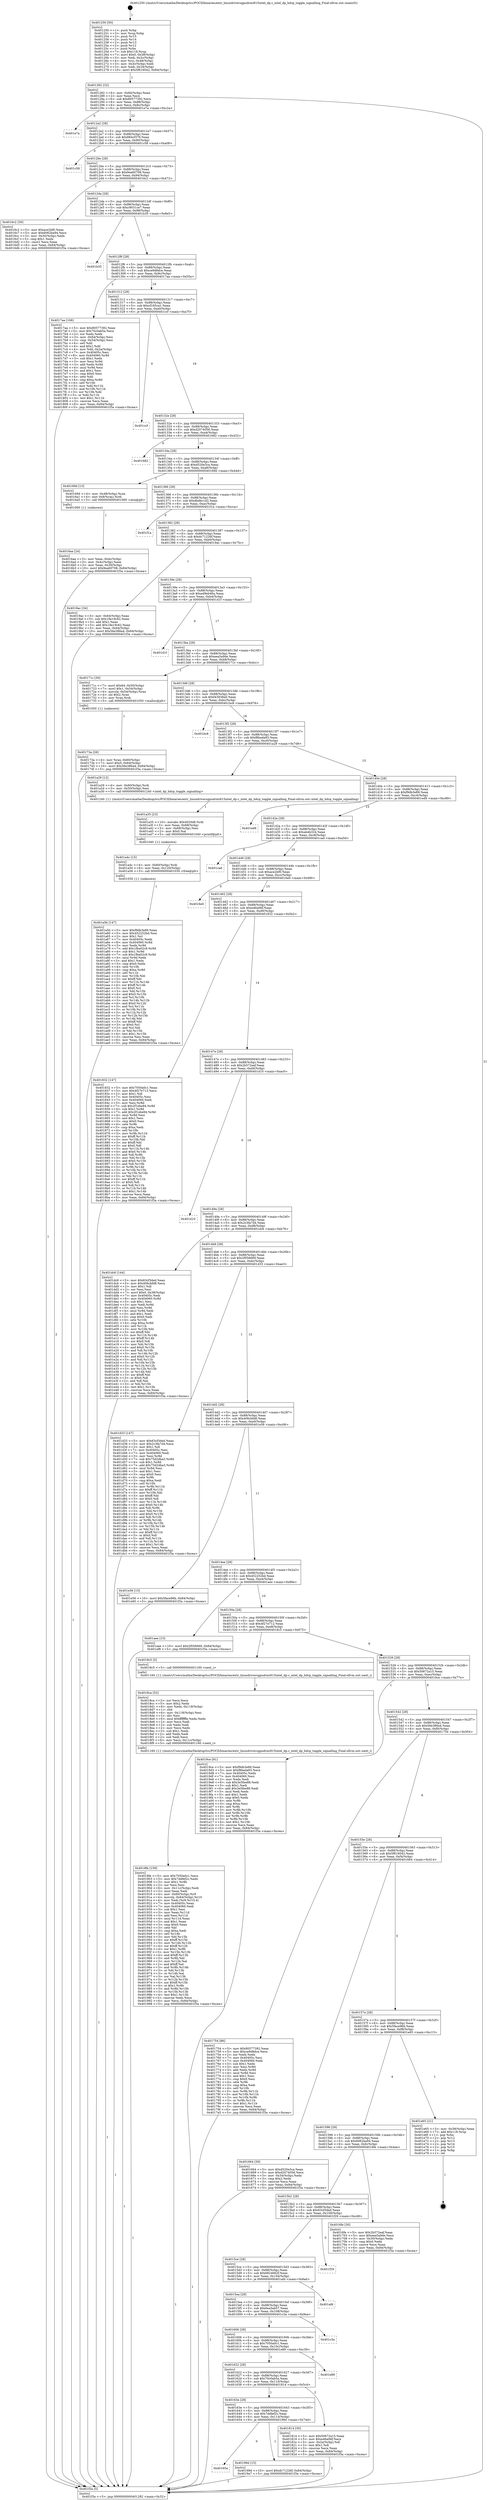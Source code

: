 digraph "0x401250" {
  label = "0x401250 (/mnt/c/Users/mathe/Desktop/tcc/POCII/binaries/extr_linuxdriversgpudrmi915intel_dp.c_intel_dp_hdcp_toggle_signalling_Final-ollvm.out::main(0))"
  labelloc = "t"
  node[shape=record]

  Entry [label="",width=0.3,height=0.3,shape=circle,fillcolor=black,style=filled]
  "0x401282" [label="{
     0x401282 [32]\l
     | [instrs]\l
     &nbsp;&nbsp;0x401282 \<+6\>: mov -0x84(%rbp),%eax\l
     &nbsp;&nbsp;0x401288 \<+2\>: mov %eax,%ecx\l
     &nbsp;&nbsp;0x40128a \<+6\>: sub $0x80577392,%ecx\l
     &nbsp;&nbsp;0x401290 \<+6\>: mov %eax,-0x88(%rbp)\l
     &nbsp;&nbsp;0x401296 \<+6\>: mov %ecx,-0x8c(%rbp)\l
     &nbsp;&nbsp;0x40129c \<+6\>: je 0000000000401e7a \<main+0xc2a\>\l
  }"]
  "0x401e7a" [label="{
     0x401e7a\l
  }", style=dashed]
  "0x4012a2" [label="{
     0x4012a2 [28]\l
     | [instrs]\l
     &nbsp;&nbsp;0x4012a2 \<+5\>: jmp 00000000004012a7 \<main+0x57\>\l
     &nbsp;&nbsp;0x4012a7 \<+6\>: mov -0x88(%rbp),%eax\l
     &nbsp;&nbsp;0x4012ad \<+5\>: sub $0x884cf379,%eax\l
     &nbsp;&nbsp;0x4012b2 \<+6\>: mov %eax,-0x90(%rbp)\l
     &nbsp;&nbsp;0x4012b8 \<+6\>: je 0000000000401c58 \<main+0xa08\>\l
  }"]
  Exit [label="",width=0.3,height=0.3,shape=circle,fillcolor=black,style=filled,peripheries=2]
  "0x401c58" [label="{
     0x401c58\l
  }", style=dashed]
  "0x4012be" [label="{
     0x4012be [28]\l
     | [instrs]\l
     &nbsp;&nbsp;0x4012be \<+5\>: jmp 00000000004012c3 \<main+0x73\>\l
     &nbsp;&nbsp;0x4012c3 \<+6\>: mov -0x88(%rbp),%eax\l
     &nbsp;&nbsp;0x4012c9 \<+5\>: sub $0x9ea60708,%eax\l
     &nbsp;&nbsp;0x4012ce \<+6\>: mov %eax,-0x94(%rbp)\l
     &nbsp;&nbsp;0x4012d4 \<+6\>: je 00000000004016c2 \<main+0x472\>\l
  }"]
  "0x401a5b" [label="{
     0x401a5b [147]\l
     | [instrs]\l
     &nbsp;&nbsp;0x401a5b \<+5\>: mov $0xf9db3e89,%eax\l
     &nbsp;&nbsp;0x401a60 \<+5\>: mov $0x452252bd,%esi\l
     &nbsp;&nbsp;0x401a65 \<+2\>: mov $0x1,%cl\l
     &nbsp;&nbsp;0x401a67 \<+7\>: mov 0x40405c,%edx\l
     &nbsp;&nbsp;0x401a6e \<+8\>: mov 0x404060,%r8d\l
     &nbsp;&nbsp;0x401a76 \<+3\>: mov %edx,%r9d\l
     &nbsp;&nbsp;0x401a79 \<+7\>: add $0x1fba02c9,%r9d\l
     &nbsp;&nbsp;0x401a80 \<+4\>: sub $0x1,%r9d\l
     &nbsp;&nbsp;0x401a84 \<+7\>: sub $0x1fba02c9,%r9d\l
     &nbsp;&nbsp;0x401a8b \<+4\>: imul %r9d,%edx\l
     &nbsp;&nbsp;0x401a8f \<+3\>: and $0x1,%edx\l
     &nbsp;&nbsp;0x401a92 \<+3\>: cmp $0x0,%edx\l
     &nbsp;&nbsp;0x401a95 \<+4\>: sete %r10b\l
     &nbsp;&nbsp;0x401a99 \<+4\>: cmp $0xa,%r8d\l
     &nbsp;&nbsp;0x401a9d \<+4\>: setl %r11b\l
     &nbsp;&nbsp;0x401aa1 \<+3\>: mov %r10b,%bl\l
     &nbsp;&nbsp;0x401aa4 \<+3\>: xor $0xff,%bl\l
     &nbsp;&nbsp;0x401aa7 \<+3\>: mov %r11b,%r14b\l
     &nbsp;&nbsp;0x401aaa \<+4\>: xor $0xff,%r14b\l
     &nbsp;&nbsp;0x401aae \<+3\>: xor $0x0,%cl\l
     &nbsp;&nbsp;0x401ab1 \<+3\>: mov %bl,%r15b\l
     &nbsp;&nbsp;0x401ab4 \<+4\>: and $0x0,%r15b\l
     &nbsp;&nbsp;0x401ab8 \<+3\>: and %cl,%r10b\l
     &nbsp;&nbsp;0x401abb \<+3\>: mov %r14b,%r12b\l
     &nbsp;&nbsp;0x401abe \<+4\>: and $0x0,%r12b\l
     &nbsp;&nbsp;0x401ac2 \<+3\>: and %cl,%r11b\l
     &nbsp;&nbsp;0x401ac5 \<+3\>: or %r10b,%r15b\l
     &nbsp;&nbsp;0x401ac8 \<+3\>: or %r11b,%r12b\l
     &nbsp;&nbsp;0x401acb \<+3\>: xor %r12b,%r15b\l
     &nbsp;&nbsp;0x401ace \<+3\>: or %r14b,%bl\l
     &nbsp;&nbsp;0x401ad1 \<+3\>: xor $0xff,%bl\l
     &nbsp;&nbsp;0x401ad4 \<+3\>: or $0x0,%cl\l
     &nbsp;&nbsp;0x401ad7 \<+2\>: and %cl,%bl\l
     &nbsp;&nbsp;0x401ad9 \<+3\>: or %bl,%r15b\l
     &nbsp;&nbsp;0x401adc \<+4\>: test $0x1,%r15b\l
     &nbsp;&nbsp;0x401ae0 \<+3\>: cmovne %esi,%eax\l
     &nbsp;&nbsp;0x401ae3 \<+6\>: mov %eax,-0x84(%rbp)\l
     &nbsp;&nbsp;0x401ae9 \<+5\>: jmp 0000000000401f3a \<main+0xcea\>\l
  }"]
  "0x4016c2" [label="{
     0x4016c2 [30]\l
     | [instrs]\l
     &nbsp;&nbsp;0x4016c2 \<+5\>: mov $0xace2bf0,%eax\l
     &nbsp;&nbsp;0x4016c7 \<+5\>: mov $0x6062ba94,%ecx\l
     &nbsp;&nbsp;0x4016cc \<+3\>: mov -0x30(%rbp),%edx\l
     &nbsp;&nbsp;0x4016cf \<+3\>: cmp $0x1,%edx\l
     &nbsp;&nbsp;0x4016d2 \<+3\>: cmovl %ecx,%eax\l
     &nbsp;&nbsp;0x4016d5 \<+6\>: mov %eax,-0x84(%rbp)\l
     &nbsp;&nbsp;0x4016db \<+5\>: jmp 0000000000401f3a \<main+0xcea\>\l
  }"]
  "0x4012da" [label="{
     0x4012da [28]\l
     | [instrs]\l
     &nbsp;&nbsp;0x4012da \<+5\>: jmp 00000000004012df \<main+0x8f\>\l
     &nbsp;&nbsp;0x4012df \<+6\>: mov -0x88(%rbp),%eax\l
     &nbsp;&nbsp;0x4012e5 \<+5\>: sub $0xc9031ce7,%eax\l
     &nbsp;&nbsp;0x4012ea \<+6\>: mov %eax,-0x98(%rbp)\l
     &nbsp;&nbsp;0x4012f0 \<+6\>: je 0000000000401b35 \<main+0x8e5\>\l
  }"]
  "0x401a4c" [label="{
     0x401a4c [15]\l
     | [instrs]\l
     &nbsp;&nbsp;0x401a4c \<+4\>: mov -0x60(%rbp),%rdi\l
     &nbsp;&nbsp;0x401a50 \<+6\>: mov %eax,-0x120(%rbp)\l
     &nbsp;&nbsp;0x401a56 \<+5\>: call 0000000000401030 \<free@plt\>\l
     | [calls]\l
     &nbsp;&nbsp;0x401030 \{1\} (unknown)\l
  }"]
  "0x401b35" [label="{
     0x401b35\l
  }", style=dashed]
  "0x4012f6" [label="{
     0x4012f6 [28]\l
     | [instrs]\l
     &nbsp;&nbsp;0x4012f6 \<+5\>: jmp 00000000004012fb \<main+0xab\>\l
     &nbsp;&nbsp;0x4012fb \<+6\>: mov -0x88(%rbp),%eax\l
     &nbsp;&nbsp;0x401301 \<+5\>: sub $0xce9d8dce,%eax\l
     &nbsp;&nbsp;0x401306 \<+6\>: mov %eax,-0x9c(%rbp)\l
     &nbsp;&nbsp;0x40130c \<+6\>: je 00000000004017aa \<main+0x55a\>\l
  }"]
  "0x401a35" [label="{
     0x401a35 [23]\l
     | [instrs]\l
     &nbsp;&nbsp;0x401a35 \<+10\>: movabs $0x4020d6,%rdi\l
     &nbsp;&nbsp;0x401a3f \<+3\>: mov %eax,-0x68(%rbp)\l
     &nbsp;&nbsp;0x401a42 \<+3\>: mov -0x68(%rbp),%esi\l
     &nbsp;&nbsp;0x401a45 \<+2\>: mov $0x0,%al\l
     &nbsp;&nbsp;0x401a47 \<+5\>: call 0000000000401040 \<printf@plt\>\l
     | [calls]\l
     &nbsp;&nbsp;0x401040 \{1\} (unknown)\l
  }"]
  "0x4017aa" [label="{
     0x4017aa [106]\l
     | [instrs]\l
     &nbsp;&nbsp;0x4017aa \<+5\>: mov $0x80577392,%eax\l
     &nbsp;&nbsp;0x4017af \<+5\>: mov $0x70c0ab5a,%ecx\l
     &nbsp;&nbsp;0x4017b4 \<+2\>: xor %edx,%edx\l
     &nbsp;&nbsp;0x4017b6 \<+3\>: mov -0x64(%rbp),%esi\l
     &nbsp;&nbsp;0x4017b9 \<+3\>: cmp -0x54(%rbp),%esi\l
     &nbsp;&nbsp;0x4017bc \<+4\>: setl %dil\l
     &nbsp;&nbsp;0x4017c0 \<+4\>: and $0x1,%dil\l
     &nbsp;&nbsp;0x4017c4 \<+4\>: mov %dil,-0x2a(%rbp)\l
     &nbsp;&nbsp;0x4017c8 \<+7\>: mov 0x40405c,%esi\l
     &nbsp;&nbsp;0x4017cf \<+8\>: mov 0x404060,%r8d\l
     &nbsp;&nbsp;0x4017d7 \<+3\>: sub $0x1,%edx\l
     &nbsp;&nbsp;0x4017da \<+3\>: mov %esi,%r9d\l
     &nbsp;&nbsp;0x4017dd \<+3\>: add %edx,%r9d\l
     &nbsp;&nbsp;0x4017e0 \<+4\>: imul %r9d,%esi\l
     &nbsp;&nbsp;0x4017e4 \<+3\>: and $0x1,%esi\l
     &nbsp;&nbsp;0x4017e7 \<+3\>: cmp $0x0,%esi\l
     &nbsp;&nbsp;0x4017ea \<+4\>: sete %dil\l
     &nbsp;&nbsp;0x4017ee \<+4\>: cmp $0xa,%r8d\l
     &nbsp;&nbsp;0x4017f2 \<+4\>: setl %r10b\l
     &nbsp;&nbsp;0x4017f6 \<+3\>: mov %dil,%r11b\l
     &nbsp;&nbsp;0x4017f9 \<+3\>: and %r10b,%r11b\l
     &nbsp;&nbsp;0x4017fc \<+3\>: xor %r10b,%dil\l
     &nbsp;&nbsp;0x4017ff \<+3\>: or %dil,%r11b\l
     &nbsp;&nbsp;0x401802 \<+4\>: test $0x1,%r11b\l
     &nbsp;&nbsp;0x401806 \<+3\>: cmovne %ecx,%eax\l
     &nbsp;&nbsp;0x401809 \<+6\>: mov %eax,-0x84(%rbp)\l
     &nbsp;&nbsp;0x40180f \<+5\>: jmp 0000000000401f3a \<main+0xcea\>\l
  }"]
  "0x401312" [label="{
     0x401312 [28]\l
     | [instrs]\l
     &nbsp;&nbsp;0x401312 \<+5\>: jmp 0000000000401317 \<main+0xc7\>\l
     &nbsp;&nbsp;0x401317 \<+6\>: mov -0x88(%rbp),%eax\l
     &nbsp;&nbsp;0x40131d \<+5\>: sub $0xcf165ca1,%eax\l
     &nbsp;&nbsp;0x401322 \<+6\>: mov %eax,-0xa0(%rbp)\l
     &nbsp;&nbsp;0x401328 \<+6\>: je 0000000000401ccf \<main+0xa7f\>\l
  }"]
  "0x40165a" [label="{
     0x40165a\l
  }", style=dashed]
  "0x401ccf" [label="{
     0x401ccf\l
  }", style=dashed]
  "0x40132e" [label="{
     0x40132e [28]\l
     | [instrs]\l
     &nbsp;&nbsp;0x40132e \<+5\>: jmp 0000000000401333 \<main+0xe3\>\l
     &nbsp;&nbsp;0x401333 \<+6\>: mov -0x88(%rbp),%eax\l
     &nbsp;&nbsp;0x401339 \<+5\>: sub $0xd2074056,%eax\l
     &nbsp;&nbsp;0x40133e \<+6\>: mov %eax,-0xa4(%rbp)\l
     &nbsp;&nbsp;0x401344 \<+6\>: je 0000000000401682 \<main+0x432\>\l
  }"]
  "0x40199d" [label="{
     0x40199d [15]\l
     | [instrs]\l
     &nbsp;&nbsp;0x40199d \<+10\>: movl $0xdc71226f,-0x84(%rbp)\l
     &nbsp;&nbsp;0x4019a7 \<+5\>: jmp 0000000000401f3a \<main+0xcea\>\l
  }"]
  "0x401682" [label="{
     0x401682\l
  }", style=dashed]
  "0x40134a" [label="{
     0x40134a [28]\l
     | [instrs]\l
     &nbsp;&nbsp;0x40134a \<+5\>: jmp 000000000040134f \<main+0xff\>\l
     &nbsp;&nbsp;0x40134f \<+6\>: mov -0x88(%rbp),%eax\l
     &nbsp;&nbsp;0x401355 \<+5\>: sub $0xd520e3ca,%eax\l
     &nbsp;&nbsp;0x40135a \<+6\>: mov %eax,-0xa8(%rbp)\l
     &nbsp;&nbsp;0x401360 \<+6\>: je 000000000040169d \<main+0x44d\>\l
  }"]
  "0x4018fe" [label="{
     0x4018fe [159]\l
     | [instrs]\l
     &nbsp;&nbsp;0x4018fe \<+5\>: mov $0x7050a0c1,%ecx\l
     &nbsp;&nbsp;0x401903 \<+5\>: mov $0x7ddfef2c,%edx\l
     &nbsp;&nbsp;0x401908 \<+3\>: mov $0x1,%r8b\l
     &nbsp;&nbsp;0x40190b \<+2\>: xor %esi,%esi\l
     &nbsp;&nbsp;0x40190d \<+6\>: mov -0x11c(%rbp),%edi\l
     &nbsp;&nbsp;0x401913 \<+3\>: imul %eax,%edi\l
     &nbsp;&nbsp;0x401916 \<+4\>: mov -0x60(%rbp),%r9\l
     &nbsp;&nbsp;0x40191a \<+4\>: movslq -0x64(%rbp),%r10\l
     &nbsp;&nbsp;0x40191e \<+4\>: mov %edi,(%r9,%r10,4)\l
     &nbsp;&nbsp;0x401922 \<+7\>: mov 0x40405c,%eax\l
     &nbsp;&nbsp;0x401929 \<+7\>: mov 0x404060,%edi\l
     &nbsp;&nbsp;0x401930 \<+3\>: sub $0x1,%esi\l
     &nbsp;&nbsp;0x401933 \<+3\>: mov %eax,%r11d\l
     &nbsp;&nbsp;0x401936 \<+3\>: add %esi,%r11d\l
     &nbsp;&nbsp;0x401939 \<+4\>: imul %r11d,%eax\l
     &nbsp;&nbsp;0x40193d \<+3\>: and $0x1,%eax\l
     &nbsp;&nbsp;0x401940 \<+3\>: cmp $0x0,%eax\l
     &nbsp;&nbsp;0x401943 \<+3\>: sete %bl\l
     &nbsp;&nbsp;0x401946 \<+3\>: cmp $0xa,%edi\l
     &nbsp;&nbsp;0x401949 \<+4\>: setl %r14b\l
     &nbsp;&nbsp;0x40194d \<+3\>: mov %bl,%r15b\l
     &nbsp;&nbsp;0x401950 \<+4\>: xor $0xff,%r15b\l
     &nbsp;&nbsp;0x401954 \<+3\>: mov %r14b,%r12b\l
     &nbsp;&nbsp;0x401957 \<+4\>: xor $0xff,%r12b\l
     &nbsp;&nbsp;0x40195b \<+4\>: xor $0x1,%r8b\l
     &nbsp;&nbsp;0x40195f \<+3\>: mov %r15b,%r13b\l
     &nbsp;&nbsp;0x401962 \<+4\>: and $0xff,%r13b\l
     &nbsp;&nbsp;0x401966 \<+3\>: and %r8b,%bl\l
     &nbsp;&nbsp;0x401969 \<+3\>: mov %r12b,%al\l
     &nbsp;&nbsp;0x40196c \<+2\>: and $0xff,%al\l
     &nbsp;&nbsp;0x40196e \<+3\>: and %r8b,%r14b\l
     &nbsp;&nbsp;0x401971 \<+3\>: or %bl,%r13b\l
     &nbsp;&nbsp;0x401974 \<+3\>: or %r14b,%al\l
     &nbsp;&nbsp;0x401977 \<+3\>: xor %al,%r13b\l
     &nbsp;&nbsp;0x40197a \<+3\>: or %r12b,%r15b\l
     &nbsp;&nbsp;0x40197d \<+4\>: xor $0xff,%r15b\l
     &nbsp;&nbsp;0x401981 \<+4\>: or $0x1,%r8b\l
     &nbsp;&nbsp;0x401985 \<+3\>: and %r8b,%r15b\l
     &nbsp;&nbsp;0x401988 \<+3\>: or %r15b,%r13b\l
     &nbsp;&nbsp;0x40198b \<+4\>: test $0x1,%r13b\l
     &nbsp;&nbsp;0x40198f \<+3\>: cmovne %edx,%ecx\l
     &nbsp;&nbsp;0x401992 \<+6\>: mov %ecx,-0x84(%rbp)\l
     &nbsp;&nbsp;0x401998 \<+5\>: jmp 0000000000401f3a \<main+0xcea\>\l
  }"]
  "0x40169d" [label="{
     0x40169d [13]\l
     | [instrs]\l
     &nbsp;&nbsp;0x40169d \<+4\>: mov -0x48(%rbp),%rax\l
     &nbsp;&nbsp;0x4016a1 \<+4\>: mov 0x8(%rax),%rdi\l
     &nbsp;&nbsp;0x4016a5 \<+5\>: call 0000000000401060 \<atoi@plt\>\l
     | [calls]\l
     &nbsp;&nbsp;0x401060 \{1\} (unknown)\l
  }"]
  "0x401366" [label="{
     0x401366 [28]\l
     | [instrs]\l
     &nbsp;&nbsp;0x401366 \<+5\>: jmp 000000000040136b \<main+0x11b\>\l
     &nbsp;&nbsp;0x40136b \<+6\>: mov -0x88(%rbp),%eax\l
     &nbsp;&nbsp;0x401371 \<+5\>: sub $0xdbdbc1d2,%eax\l
     &nbsp;&nbsp;0x401376 \<+6\>: mov %eax,-0xac(%rbp)\l
     &nbsp;&nbsp;0x40137c \<+6\>: je 0000000000401f1a \<main+0xcca\>\l
  }"]
  "0x4018ca" [label="{
     0x4018ca [52]\l
     | [instrs]\l
     &nbsp;&nbsp;0x4018ca \<+2\>: xor %ecx,%ecx\l
     &nbsp;&nbsp;0x4018cc \<+5\>: mov $0x2,%edx\l
     &nbsp;&nbsp;0x4018d1 \<+6\>: mov %edx,-0x118(%rbp)\l
     &nbsp;&nbsp;0x4018d7 \<+1\>: cltd\l
     &nbsp;&nbsp;0x4018d8 \<+6\>: mov -0x118(%rbp),%esi\l
     &nbsp;&nbsp;0x4018de \<+2\>: idiv %esi\l
     &nbsp;&nbsp;0x4018e0 \<+6\>: imul $0xfffffffe,%edx,%edx\l
     &nbsp;&nbsp;0x4018e6 \<+2\>: mov %ecx,%edi\l
     &nbsp;&nbsp;0x4018e8 \<+2\>: sub %edx,%edi\l
     &nbsp;&nbsp;0x4018ea \<+2\>: mov %ecx,%edx\l
     &nbsp;&nbsp;0x4018ec \<+3\>: sub $0x1,%edx\l
     &nbsp;&nbsp;0x4018ef \<+2\>: add %edx,%edi\l
     &nbsp;&nbsp;0x4018f1 \<+2\>: sub %edi,%ecx\l
     &nbsp;&nbsp;0x4018f3 \<+6\>: mov %ecx,-0x11c(%rbp)\l
     &nbsp;&nbsp;0x4018f9 \<+5\>: call 0000000000401160 \<next_i\>\l
     | [calls]\l
     &nbsp;&nbsp;0x401160 \{1\} (/mnt/c/Users/mathe/Desktop/tcc/POCII/binaries/extr_linuxdriversgpudrmi915intel_dp.c_intel_dp_hdcp_toggle_signalling_Final-ollvm.out::next_i)\l
  }"]
  "0x401f1a" [label="{
     0x401f1a\l
  }", style=dashed]
  "0x401382" [label="{
     0x401382 [28]\l
     | [instrs]\l
     &nbsp;&nbsp;0x401382 \<+5\>: jmp 0000000000401387 \<main+0x137\>\l
     &nbsp;&nbsp;0x401387 \<+6\>: mov -0x88(%rbp),%eax\l
     &nbsp;&nbsp;0x40138d \<+5\>: sub $0xdc71226f,%eax\l
     &nbsp;&nbsp;0x401392 \<+6\>: mov %eax,-0xb0(%rbp)\l
     &nbsp;&nbsp;0x401398 \<+6\>: je 00000000004019ac \<main+0x75c\>\l
  }"]
  "0x40163e" [label="{
     0x40163e [28]\l
     | [instrs]\l
     &nbsp;&nbsp;0x40163e \<+5\>: jmp 0000000000401643 \<main+0x3f3\>\l
     &nbsp;&nbsp;0x401643 \<+6\>: mov -0x88(%rbp),%eax\l
     &nbsp;&nbsp;0x401649 \<+5\>: sub $0x7ddfef2c,%eax\l
     &nbsp;&nbsp;0x40164e \<+6\>: mov %eax,-0x114(%rbp)\l
     &nbsp;&nbsp;0x401654 \<+6\>: je 000000000040199d \<main+0x74d\>\l
  }"]
  "0x4019ac" [label="{
     0x4019ac [34]\l
     | [instrs]\l
     &nbsp;&nbsp;0x4019ac \<+3\>: mov -0x64(%rbp),%eax\l
     &nbsp;&nbsp;0x4019af \<+5\>: sub $0x18e19c62,%eax\l
     &nbsp;&nbsp;0x4019b4 \<+3\>: add $0x1,%eax\l
     &nbsp;&nbsp;0x4019b7 \<+5\>: add $0x18e19c62,%eax\l
     &nbsp;&nbsp;0x4019bc \<+3\>: mov %eax,-0x64(%rbp)\l
     &nbsp;&nbsp;0x4019bf \<+10\>: movl $0x56e386a4,-0x84(%rbp)\l
     &nbsp;&nbsp;0x4019c9 \<+5\>: jmp 0000000000401f3a \<main+0xcea\>\l
  }"]
  "0x40139e" [label="{
     0x40139e [28]\l
     | [instrs]\l
     &nbsp;&nbsp;0x40139e \<+5\>: jmp 00000000004013a3 \<main+0x153\>\l
     &nbsp;&nbsp;0x4013a3 \<+6\>: mov -0x88(%rbp),%eax\l
     &nbsp;&nbsp;0x4013a9 \<+5\>: sub $0xed9eb46a,%eax\l
     &nbsp;&nbsp;0x4013ae \<+6\>: mov %eax,-0xb4(%rbp)\l
     &nbsp;&nbsp;0x4013b4 \<+6\>: je 0000000000401d1f \<main+0xacf\>\l
  }"]
  "0x401814" [label="{
     0x401814 [30]\l
     | [instrs]\l
     &nbsp;&nbsp;0x401814 \<+5\>: mov $0x50672a15,%eax\l
     &nbsp;&nbsp;0x401819 \<+5\>: mov $0xe46a06f,%ecx\l
     &nbsp;&nbsp;0x40181e \<+3\>: mov -0x2a(%rbp),%dl\l
     &nbsp;&nbsp;0x401821 \<+3\>: test $0x1,%dl\l
     &nbsp;&nbsp;0x401824 \<+3\>: cmovne %ecx,%eax\l
     &nbsp;&nbsp;0x401827 \<+6\>: mov %eax,-0x84(%rbp)\l
     &nbsp;&nbsp;0x40182d \<+5\>: jmp 0000000000401f3a \<main+0xcea\>\l
  }"]
  "0x401d1f" [label="{
     0x401d1f\l
  }", style=dashed]
  "0x4013ba" [label="{
     0x4013ba [28]\l
     | [instrs]\l
     &nbsp;&nbsp;0x4013ba \<+5\>: jmp 00000000004013bf \<main+0x16f\>\l
     &nbsp;&nbsp;0x4013bf \<+6\>: mov -0x88(%rbp),%eax\l
     &nbsp;&nbsp;0x4013c5 \<+5\>: sub $0xeea5a9de,%eax\l
     &nbsp;&nbsp;0x4013ca \<+6\>: mov %eax,-0xb8(%rbp)\l
     &nbsp;&nbsp;0x4013d0 \<+6\>: je 000000000040171c \<main+0x4cc\>\l
  }"]
  "0x401622" [label="{
     0x401622 [28]\l
     | [instrs]\l
     &nbsp;&nbsp;0x401622 \<+5\>: jmp 0000000000401627 \<main+0x3d7\>\l
     &nbsp;&nbsp;0x401627 \<+6\>: mov -0x88(%rbp),%eax\l
     &nbsp;&nbsp;0x40162d \<+5\>: sub $0x70c0ab5a,%eax\l
     &nbsp;&nbsp;0x401632 \<+6\>: mov %eax,-0x110(%rbp)\l
     &nbsp;&nbsp;0x401638 \<+6\>: je 0000000000401814 \<main+0x5c4\>\l
  }"]
  "0x40171c" [label="{
     0x40171c [30]\l
     | [instrs]\l
     &nbsp;&nbsp;0x40171c \<+7\>: movl $0x64,-0x50(%rbp)\l
     &nbsp;&nbsp;0x401723 \<+7\>: movl $0x1,-0x54(%rbp)\l
     &nbsp;&nbsp;0x40172a \<+4\>: movslq -0x54(%rbp),%rax\l
     &nbsp;&nbsp;0x40172e \<+4\>: shl $0x2,%rax\l
     &nbsp;&nbsp;0x401732 \<+3\>: mov %rax,%rdi\l
     &nbsp;&nbsp;0x401735 \<+5\>: call 0000000000401050 \<malloc@plt\>\l
     | [calls]\l
     &nbsp;&nbsp;0x401050 \{1\} (unknown)\l
  }"]
  "0x4013d6" [label="{
     0x4013d6 [28]\l
     | [instrs]\l
     &nbsp;&nbsp;0x4013d6 \<+5\>: jmp 00000000004013db \<main+0x18b\>\l
     &nbsp;&nbsp;0x4013db \<+6\>: mov -0x88(%rbp),%eax\l
     &nbsp;&nbsp;0x4013e1 \<+5\>: sub $0xf43938a0,%eax\l
     &nbsp;&nbsp;0x4013e6 \<+6\>: mov %eax,-0xbc(%rbp)\l
     &nbsp;&nbsp;0x4013ec \<+6\>: je 0000000000401bc8 \<main+0x978\>\l
  }"]
  "0x401e89" [label="{
     0x401e89\l
  }", style=dashed]
  "0x401bc8" [label="{
     0x401bc8\l
  }", style=dashed]
  "0x4013f2" [label="{
     0x4013f2 [28]\l
     | [instrs]\l
     &nbsp;&nbsp;0x4013f2 \<+5\>: jmp 00000000004013f7 \<main+0x1a7\>\l
     &nbsp;&nbsp;0x4013f7 \<+6\>: mov -0x88(%rbp),%eax\l
     &nbsp;&nbsp;0x4013fd \<+5\>: sub $0xf8beda93,%eax\l
     &nbsp;&nbsp;0x401402 \<+6\>: mov %eax,-0xc0(%rbp)\l
     &nbsp;&nbsp;0x401408 \<+6\>: je 0000000000401a29 \<main+0x7d9\>\l
  }"]
  "0x401606" [label="{
     0x401606 [28]\l
     | [instrs]\l
     &nbsp;&nbsp;0x401606 \<+5\>: jmp 000000000040160b \<main+0x3bb\>\l
     &nbsp;&nbsp;0x40160b \<+6\>: mov -0x88(%rbp),%eax\l
     &nbsp;&nbsp;0x401611 \<+5\>: sub $0x7050a0c1,%eax\l
     &nbsp;&nbsp;0x401616 \<+6\>: mov %eax,-0x10c(%rbp)\l
     &nbsp;&nbsp;0x40161c \<+6\>: je 0000000000401e89 \<main+0xc39\>\l
  }"]
  "0x401a29" [label="{
     0x401a29 [12]\l
     | [instrs]\l
     &nbsp;&nbsp;0x401a29 \<+4\>: mov -0x60(%rbp),%rdi\l
     &nbsp;&nbsp;0x401a2d \<+3\>: mov -0x50(%rbp),%esi\l
     &nbsp;&nbsp;0x401a30 \<+5\>: call 0000000000401240 \<intel_dp_hdcp_toggle_signalling\>\l
     | [calls]\l
     &nbsp;&nbsp;0x401240 \{1\} (/mnt/c/Users/mathe/Desktop/tcc/POCII/binaries/extr_linuxdriversgpudrmi915intel_dp.c_intel_dp_hdcp_toggle_signalling_Final-ollvm.out::intel_dp_hdcp_toggle_signalling)\l
  }"]
  "0x40140e" [label="{
     0x40140e [28]\l
     | [instrs]\l
     &nbsp;&nbsp;0x40140e \<+5\>: jmp 0000000000401413 \<main+0x1c3\>\l
     &nbsp;&nbsp;0x401413 \<+6\>: mov -0x88(%rbp),%eax\l
     &nbsp;&nbsp;0x401419 \<+5\>: sub $0xf9db3e89,%eax\l
     &nbsp;&nbsp;0x40141e \<+6\>: mov %eax,-0xc4(%rbp)\l
     &nbsp;&nbsp;0x401424 \<+6\>: je 0000000000401ed9 \<main+0xc89\>\l
  }"]
  "0x401c3a" [label="{
     0x401c3a\l
  }", style=dashed]
  "0x401ed9" [label="{
     0x401ed9\l
  }", style=dashed]
  "0x40142a" [label="{
     0x40142a [28]\l
     | [instrs]\l
     &nbsp;&nbsp;0x40142a \<+5\>: jmp 000000000040142f \<main+0x1df\>\l
     &nbsp;&nbsp;0x40142f \<+6\>: mov -0x88(%rbp),%eax\l
     &nbsp;&nbsp;0x401435 \<+5\>: sub $0xab4b324,%eax\l
     &nbsp;&nbsp;0x40143a \<+6\>: mov %eax,-0xc8(%rbp)\l
     &nbsp;&nbsp;0x401440 \<+6\>: je 0000000000401cad \<main+0xa5d\>\l
  }"]
  "0x4015ea" [label="{
     0x4015ea [28]\l
     | [instrs]\l
     &nbsp;&nbsp;0x4015ea \<+5\>: jmp 00000000004015ef \<main+0x39f\>\l
     &nbsp;&nbsp;0x4015ef \<+6\>: mov -0x88(%rbp),%eax\l
     &nbsp;&nbsp;0x4015f5 \<+5\>: sub $0x6ea5ab57,%eax\l
     &nbsp;&nbsp;0x4015fa \<+6\>: mov %eax,-0x108(%rbp)\l
     &nbsp;&nbsp;0x401600 \<+6\>: je 0000000000401c3a \<main+0x9ea\>\l
  }"]
  "0x401cad" [label="{
     0x401cad\l
  }", style=dashed]
  "0x401446" [label="{
     0x401446 [28]\l
     | [instrs]\l
     &nbsp;&nbsp;0x401446 \<+5\>: jmp 000000000040144b \<main+0x1fb\>\l
     &nbsp;&nbsp;0x40144b \<+6\>: mov -0x88(%rbp),%eax\l
     &nbsp;&nbsp;0x401451 \<+5\>: sub $0xace2bf0,%eax\l
     &nbsp;&nbsp;0x401456 \<+6\>: mov %eax,-0xcc(%rbp)\l
     &nbsp;&nbsp;0x40145c \<+6\>: je 00000000004016e0 \<main+0x490\>\l
  }"]
  "0x401afd" [label="{
     0x401afd\l
  }", style=dashed]
  "0x4016e0" [label="{
     0x4016e0\l
  }", style=dashed]
  "0x401462" [label="{
     0x401462 [28]\l
     | [instrs]\l
     &nbsp;&nbsp;0x401462 \<+5\>: jmp 0000000000401467 \<main+0x217\>\l
     &nbsp;&nbsp;0x401467 \<+6\>: mov -0x88(%rbp),%eax\l
     &nbsp;&nbsp;0x40146d \<+5\>: sub $0xe46a06f,%eax\l
     &nbsp;&nbsp;0x401472 \<+6\>: mov %eax,-0xd0(%rbp)\l
     &nbsp;&nbsp;0x401478 \<+6\>: je 0000000000401832 \<main+0x5e2\>\l
  }"]
  "0x4015ce" [label="{
     0x4015ce [28]\l
     | [instrs]\l
     &nbsp;&nbsp;0x4015ce \<+5\>: jmp 00000000004015d3 \<main+0x383\>\l
     &nbsp;&nbsp;0x4015d3 \<+6\>: mov -0x88(%rbp),%eax\l
     &nbsp;&nbsp;0x4015d9 \<+5\>: sub $0x6824662f,%eax\l
     &nbsp;&nbsp;0x4015de \<+6\>: mov %eax,-0x104(%rbp)\l
     &nbsp;&nbsp;0x4015e4 \<+6\>: je 0000000000401afd \<main+0x8ad\>\l
  }"]
  "0x401832" [label="{
     0x401832 [147]\l
     | [instrs]\l
     &nbsp;&nbsp;0x401832 \<+5\>: mov $0x7050a0c1,%eax\l
     &nbsp;&nbsp;0x401837 \<+5\>: mov $0x4f27e712,%ecx\l
     &nbsp;&nbsp;0x40183c \<+2\>: mov $0x1,%dl\l
     &nbsp;&nbsp;0x40183e \<+7\>: mov 0x40405c,%esi\l
     &nbsp;&nbsp;0x401845 \<+7\>: mov 0x404060,%edi\l
     &nbsp;&nbsp;0x40184c \<+3\>: mov %esi,%r8d\l
     &nbsp;&nbsp;0x40184f \<+7\>: sub $0x2f1ebe94,%r8d\l
     &nbsp;&nbsp;0x401856 \<+4\>: sub $0x1,%r8d\l
     &nbsp;&nbsp;0x40185a \<+7\>: add $0x2f1ebe94,%r8d\l
     &nbsp;&nbsp;0x401861 \<+4\>: imul %r8d,%esi\l
     &nbsp;&nbsp;0x401865 \<+3\>: and $0x1,%esi\l
     &nbsp;&nbsp;0x401868 \<+3\>: cmp $0x0,%esi\l
     &nbsp;&nbsp;0x40186b \<+4\>: sete %r9b\l
     &nbsp;&nbsp;0x40186f \<+3\>: cmp $0xa,%edi\l
     &nbsp;&nbsp;0x401872 \<+4\>: setl %r10b\l
     &nbsp;&nbsp;0x401876 \<+3\>: mov %r9b,%r11b\l
     &nbsp;&nbsp;0x401879 \<+4\>: xor $0xff,%r11b\l
     &nbsp;&nbsp;0x40187d \<+3\>: mov %r10b,%bl\l
     &nbsp;&nbsp;0x401880 \<+3\>: xor $0xff,%bl\l
     &nbsp;&nbsp;0x401883 \<+3\>: xor $0x0,%dl\l
     &nbsp;&nbsp;0x401886 \<+3\>: mov %r11b,%r14b\l
     &nbsp;&nbsp;0x401889 \<+4\>: and $0x0,%r14b\l
     &nbsp;&nbsp;0x40188d \<+3\>: and %dl,%r9b\l
     &nbsp;&nbsp;0x401890 \<+3\>: mov %bl,%r15b\l
     &nbsp;&nbsp;0x401893 \<+4\>: and $0x0,%r15b\l
     &nbsp;&nbsp;0x401897 \<+3\>: and %dl,%r10b\l
     &nbsp;&nbsp;0x40189a \<+3\>: or %r9b,%r14b\l
     &nbsp;&nbsp;0x40189d \<+3\>: or %r10b,%r15b\l
     &nbsp;&nbsp;0x4018a0 \<+3\>: xor %r15b,%r14b\l
     &nbsp;&nbsp;0x4018a3 \<+3\>: or %bl,%r11b\l
     &nbsp;&nbsp;0x4018a6 \<+4\>: xor $0xff,%r11b\l
     &nbsp;&nbsp;0x4018aa \<+3\>: or $0x0,%dl\l
     &nbsp;&nbsp;0x4018ad \<+3\>: and %dl,%r11b\l
     &nbsp;&nbsp;0x4018b0 \<+3\>: or %r11b,%r14b\l
     &nbsp;&nbsp;0x4018b3 \<+4\>: test $0x1,%r14b\l
     &nbsp;&nbsp;0x4018b7 \<+3\>: cmovne %ecx,%eax\l
     &nbsp;&nbsp;0x4018ba \<+6\>: mov %eax,-0x84(%rbp)\l
     &nbsp;&nbsp;0x4018c0 \<+5\>: jmp 0000000000401f3a \<main+0xcea\>\l
  }"]
  "0x40147e" [label="{
     0x40147e [28]\l
     | [instrs]\l
     &nbsp;&nbsp;0x40147e \<+5\>: jmp 0000000000401483 \<main+0x233\>\l
     &nbsp;&nbsp;0x401483 \<+6\>: mov -0x88(%rbp),%eax\l
     &nbsp;&nbsp;0x401489 \<+5\>: sub $0x2b572eaf,%eax\l
     &nbsp;&nbsp;0x40148e \<+6\>: mov %eax,-0xd4(%rbp)\l
     &nbsp;&nbsp;0x401494 \<+6\>: je 0000000000401d10 \<main+0xac0\>\l
  }"]
  "0x401f29" [label="{
     0x401f29\l
  }", style=dashed]
  "0x401d10" [label="{
     0x401d10\l
  }", style=dashed]
  "0x40149a" [label="{
     0x40149a [28]\l
     | [instrs]\l
     &nbsp;&nbsp;0x40149a \<+5\>: jmp 000000000040149f \<main+0x24f\>\l
     &nbsp;&nbsp;0x40149f \<+6\>: mov -0x88(%rbp),%eax\l
     &nbsp;&nbsp;0x4014a5 \<+5\>: sub $0x2c3fa7d4,%eax\l
     &nbsp;&nbsp;0x4014aa \<+6\>: mov %eax,-0xd8(%rbp)\l
     &nbsp;&nbsp;0x4014b0 \<+6\>: je 0000000000401dc6 \<main+0xb76\>\l
  }"]
  "0x40173a" [label="{
     0x40173a [26]\l
     | [instrs]\l
     &nbsp;&nbsp;0x40173a \<+4\>: mov %rax,-0x60(%rbp)\l
     &nbsp;&nbsp;0x40173e \<+7\>: movl $0x0,-0x64(%rbp)\l
     &nbsp;&nbsp;0x401745 \<+10\>: movl $0x56e386a4,-0x84(%rbp)\l
     &nbsp;&nbsp;0x40174f \<+5\>: jmp 0000000000401f3a \<main+0xcea\>\l
  }"]
  "0x401dc6" [label="{
     0x401dc6 [144]\l
     | [instrs]\l
     &nbsp;&nbsp;0x401dc6 \<+5\>: mov $0x63cf3ded,%eax\l
     &nbsp;&nbsp;0x401dcb \<+5\>: mov $0x406cbfd8,%ecx\l
     &nbsp;&nbsp;0x401dd0 \<+2\>: mov $0x1,%dl\l
     &nbsp;&nbsp;0x401dd2 \<+2\>: xor %esi,%esi\l
     &nbsp;&nbsp;0x401dd4 \<+7\>: movl $0x0,-0x38(%rbp)\l
     &nbsp;&nbsp;0x401ddb \<+7\>: mov 0x40405c,%edi\l
     &nbsp;&nbsp;0x401de2 \<+8\>: mov 0x404060,%r8d\l
     &nbsp;&nbsp;0x401dea \<+3\>: sub $0x1,%esi\l
     &nbsp;&nbsp;0x401ded \<+3\>: mov %edi,%r9d\l
     &nbsp;&nbsp;0x401df0 \<+3\>: add %esi,%r9d\l
     &nbsp;&nbsp;0x401df3 \<+4\>: imul %r9d,%edi\l
     &nbsp;&nbsp;0x401df7 \<+3\>: and $0x1,%edi\l
     &nbsp;&nbsp;0x401dfa \<+3\>: cmp $0x0,%edi\l
     &nbsp;&nbsp;0x401dfd \<+4\>: sete %r10b\l
     &nbsp;&nbsp;0x401e01 \<+4\>: cmp $0xa,%r8d\l
     &nbsp;&nbsp;0x401e05 \<+4\>: setl %r11b\l
     &nbsp;&nbsp;0x401e09 \<+3\>: mov %r10b,%bl\l
     &nbsp;&nbsp;0x401e0c \<+3\>: xor $0xff,%bl\l
     &nbsp;&nbsp;0x401e0f \<+3\>: mov %r11b,%r14b\l
     &nbsp;&nbsp;0x401e12 \<+4\>: xor $0xff,%r14b\l
     &nbsp;&nbsp;0x401e16 \<+3\>: xor $0x0,%dl\l
     &nbsp;&nbsp;0x401e19 \<+3\>: mov %bl,%r15b\l
     &nbsp;&nbsp;0x401e1c \<+4\>: and $0x0,%r15b\l
     &nbsp;&nbsp;0x401e20 \<+3\>: and %dl,%r10b\l
     &nbsp;&nbsp;0x401e23 \<+3\>: mov %r14b,%r12b\l
     &nbsp;&nbsp;0x401e26 \<+4\>: and $0x0,%r12b\l
     &nbsp;&nbsp;0x401e2a \<+3\>: and %dl,%r11b\l
     &nbsp;&nbsp;0x401e2d \<+3\>: or %r10b,%r15b\l
     &nbsp;&nbsp;0x401e30 \<+3\>: or %r11b,%r12b\l
     &nbsp;&nbsp;0x401e33 \<+3\>: xor %r12b,%r15b\l
     &nbsp;&nbsp;0x401e36 \<+3\>: or %r14b,%bl\l
     &nbsp;&nbsp;0x401e39 \<+3\>: xor $0xff,%bl\l
     &nbsp;&nbsp;0x401e3c \<+3\>: or $0x0,%dl\l
     &nbsp;&nbsp;0x401e3f \<+2\>: and %dl,%bl\l
     &nbsp;&nbsp;0x401e41 \<+3\>: or %bl,%r15b\l
     &nbsp;&nbsp;0x401e44 \<+4\>: test $0x1,%r15b\l
     &nbsp;&nbsp;0x401e48 \<+3\>: cmovne %ecx,%eax\l
     &nbsp;&nbsp;0x401e4b \<+6\>: mov %eax,-0x84(%rbp)\l
     &nbsp;&nbsp;0x401e51 \<+5\>: jmp 0000000000401f3a \<main+0xcea\>\l
  }"]
  "0x4014b6" [label="{
     0x4014b6 [28]\l
     | [instrs]\l
     &nbsp;&nbsp;0x4014b6 \<+5\>: jmp 00000000004014bb \<main+0x26b\>\l
     &nbsp;&nbsp;0x4014bb \<+6\>: mov -0x88(%rbp),%eax\l
     &nbsp;&nbsp;0x4014c1 \<+5\>: sub $0x2f056669,%eax\l
     &nbsp;&nbsp;0x4014c6 \<+6\>: mov %eax,-0xdc(%rbp)\l
     &nbsp;&nbsp;0x4014cc \<+6\>: je 0000000000401d33 \<main+0xae3\>\l
  }"]
  "0x4015b2" [label="{
     0x4015b2 [28]\l
     | [instrs]\l
     &nbsp;&nbsp;0x4015b2 \<+5\>: jmp 00000000004015b7 \<main+0x367\>\l
     &nbsp;&nbsp;0x4015b7 \<+6\>: mov -0x88(%rbp),%eax\l
     &nbsp;&nbsp;0x4015bd \<+5\>: sub $0x63cf3ded,%eax\l
     &nbsp;&nbsp;0x4015c2 \<+6\>: mov %eax,-0x100(%rbp)\l
     &nbsp;&nbsp;0x4015c8 \<+6\>: je 0000000000401f29 \<main+0xcd9\>\l
  }"]
  "0x401d33" [label="{
     0x401d33 [147]\l
     | [instrs]\l
     &nbsp;&nbsp;0x401d33 \<+5\>: mov $0x63cf3ded,%eax\l
     &nbsp;&nbsp;0x401d38 \<+5\>: mov $0x2c3fa7d4,%ecx\l
     &nbsp;&nbsp;0x401d3d \<+2\>: mov $0x1,%dl\l
     &nbsp;&nbsp;0x401d3f \<+7\>: mov 0x40405c,%esi\l
     &nbsp;&nbsp;0x401d46 \<+7\>: mov 0x404060,%edi\l
     &nbsp;&nbsp;0x401d4d \<+3\>: mov %esi,%r8d\l
     &nbsp;&nbsp;0x401d50 \<+7\>: sub $0x75d2dba3,%r8d\l
     &nbsp;&nbsp;0x401d57 \<+4\>: sub $0x1,%r8d\l
     &nbsp;&nbsp;0x401d5b \<+7\>: add $0x75d2dba3,%r8d\l
     &nbsp;&nbsp;0x401d62 \<+4\>: imul %r8d,%esi\l
     &nbsp;&nbsp;0x401d66 \<+3\>: and $0x1,%esi\l
     &nbsp;&nbsp;0x401d69 \<+3\>: cmp $0x0,%esi\l
     &nbsp;&nbsp;0x401d6c \<+4\>: sete %r9b\l
     &nbsp;&nbsp;0x401d70 \<+3\>: cmp $0xa,%edi\l
     &nbsp;&nbsp;0x401d73 \<+4\>: setl %r10b\l
     &nbsp;&nbsp;0x401d77 \<+3\>: mov %r9b,%r11b\l
     &nbsp;&nbsp;0x401d7a \<+4\>: xor $0xff,%r11b\l
     &nbsp;&nbsp;0x401d7e \<+3\>: mov %r10b,%bl\l
     &nbsp;&nbsp;0x401d81 \<+3\>: xor $0xff,%bl\l
     &nbsp;&nbsp;0x401d84 \<+3\>: xor $0x0,%dl\l
     &nbsp;&nbsp;0x401d87 \<+3\>: mov %r11b,%r14b\l
     &nbsp;&nbsp;0x401d8a \<+4\>: and $0x0,%r14b\l
     &nbsp;&nbsp;0x401d8e \<+3\>: and %dl,%r9b\l
     &nbsp;&nbsp;0x401d91 \<+3\>: mov %bl,%r15b\l
     &nbsp;&nbsp;0x401d94 \<+4\>: and $0x0,%r15b\l
     &nbsp;&nbsp;0x401d98 \<+3\>: and %dl,%r10b\l
     &nbsp;&nbsp;0x401d9b \<+3\>: or %r9b,%r14b\l
     &nbsp;&nbsp;0x401d9e \<+3\>: or %r10b,%r15b\l
     &nbsp;&nbsp;0x401da1 \<+3\>: xor %r15b,%r14b\l
     &nbsp;&nbsp;0x401da4 \<+3\>: or %bl,%r11b\l
     &nbsp;&nbsp;0x401da7 \<+4\>: xor $0xff,%r11b\l
     &nbsp;&nbsp;0x401dab \<+3\>: or $0x0,%dl\l
     &nbsp;&nbsp;0x401dae \<+3\>: and %dl,%r11b\l
     &nbsp;&nbsp;0x401db1 \<+3\>: or %r11b,%r14b\l
     &nbsp;&nbsp;0x401db4 \<+4\>: test $0x1,%r14b\l
     &nbsp;&nbsp;0x401db8 \<+3\>: cmovne %ecx,%eax\l
     &nbsp;&nbsp;0x401dbb \<+6\>: mov %eax,-0x84(%rbp)\l
     &nbsp;&nbsp;0x401dc1 \<+5\>: jmp 0000000000401f3a \<main+0xcea\>\l
  }"]
  "0x4014d2" [label="{
     0x4014d2 [28]\l
     | [instrs]\l
     &nbsp;&nbsp;0x4014d2 \<+5\>: jmp 00000000004014d7 \<main+0x287\>\l
     &nbsp;&nbsp;0x4014d7 \<+6\>: mov -0x88(%rbp),%eax\l
     &nbsp;&nbsp;0x4014dd \<+5\>: sub $0x406cbfd8,%eax\l
     &nbsp;&nbsp;0x4014e2 \<+6\>: mov %eax,-0xe0(%rbp)\l
     &nbsp;&nbsp;0x4014e8 \<+6\>: je 0000000000401e56 \<main+0xc06\>\l
  }"]
  "0x4016fe" [label="{
     0x4016fe [30]\l
     | [instrs]\l
     &nbsp;&nbsp;0x4016fe \<+5\>: mov $0x2b572eaf,%eax\l
     &nbsp;&nbsp;0x401703 \<+5\>: mov $0xeea5a9de,%ecx\l
     &nbsp;&nbsp;0x401708 \<+3\>: mov -0x30(%rbp),%edx\l
     &nbsp;&nbsp;0x40170b \<+3\>: cmp $0x0,%edx\l
     &nbsp;&nbsp;0x40170e \<+3\>: cmove %ecx,%eax\l
     &nbsp;&nbsp;0x401711 \<+6\>: mov %eax,-0x84(%rbp)\l
     &nbsp;&nbsp;0x401717 \<+5\>: jmp 0000000000401f3a \<main+0xcea\>\l
  }"]
  "0x401e56" [label="{
     0x401e56 [15]\l
     | [instrs]\l
     &nbsp;&nbsp;0x401e56 \<+10\>: movl $0x5face96b,-0x84(%rbp)\l
     &nbsp;&nbsp;0x401e60 \<+5\>: jmp 0000000000401f3a \<main+0xcea\>\l
  }"]
  "0x4014ee" [label="{
     0x4014ee [28]\l
     | [instrs]\l
     &nbsp;&nbsp;0x4014ee \<+5\>: jmp 00000000004014f3 \<main+0x2a3\>\l
     &nbsp;&nbsp;0x4014f3 \<+6\>: mov -0x88(%rbp),%eax\l
     &nbsp;&nbsp;0x4014f9 \<+5\>: sub $0x452252bd,%eax\l
     &nbsp;&nbsp;0x4014fe \<+6\>: mov %eax,-0xe4(%rbp)\l
     &nbsp;&nbsp;0x401504 \<+6\>: je 0000000000401aee \<main+0x89e\>\l
  }"]
  "0x401596" [label="{
     0x401596 [28]\l
     | [instrs]\l
     &nbsp;&nbsp;0x401596 \<+5\>: jmp 000000000040159b \<main+0x34b\>\l
     &nbsp;&nbsp;0x40159b \<+6\>: mov -0x88(%rbp),%eax\l
     &nbsp;&nbsp;0x4015a1 \<+5\>: sub $0x6062ba94,%eax\l
     &nbsp;&nbsp;0x4015a6 \<+6\>: mov %eax,-0xfc(%rbp)\l
     &nbsp;&nbsp;0x4015ac \<+6\>: je 00000000004016fe \<main+0x4ae\>\l
  }"]
  "0x401aee" [label="{
     0x401aee [15]\l
     | [instrs]\l
     &nbsp;&nbsp;0x401aee \<+10\>: movl $0x2f056669,-0x84(%rbp)\l
     &nbsp;&nbsp;0x401af8 \<+5\>: jmp 0000000000401f3a \<main+0xcea\>\l
  }"]
  "0x40150a" [label="{
     0x40150a [28]\l
     | [instrs]\l
     &nbsp;&nbsp;0x40150a \<+5\>: jmp 000000000040150f \<main+0x2bf\>\l
     &nbsp;&nbsp;0x40150f \<+6\>: mov -0x88(%rbp),%eax\l
     &nbsp;&nbsp;0x401515 \<+5\>: sub $0x4f27e712,%eax\l
     &nbsp;&nbsp;0x40151a \<+6\>: mov %eax,-0xe8(%rbp)\l
     &nbsp;&nbsp;0x401520 \<+6\>: je 00000000004018c5 \<main+0x675\>\l
  }"]
  "0x401e65" [label="{
     0x401e65 [21]\l
     | [instrs]\l
     &nbsp;&nbsp;0x401e65 \<+3\>: mov -0x38(%rbp),%eax\l
     &nbsp;&nbsp;0x401e68 \<+7\>: add $0x118,%rsp\l
     &nbsp;&nbsp;0x401e6f \<+1\>: pop %rbx\l
     &nbsp;&nbsp;0x401e70 \<+2\>: pop %r12\l
     &nbsp;&nbsp;0x401e72 \<+2\>: pop %r13\l
     &nbsp;&nbsp;0x401e74 \<+2\>: pop %r14\l
     &nbsp;&nbsp;0x401e76 \<+2\>: pop %r15\l
     &nbsp;&nbsp;0x401e78 \<+1\>: pop %rbp\l
     &nbsp;&nbsp;0x401e79 \<+1\>: ret\l
  }"]
  "0x4018c5" [label="{
     0x4018c5 [5]\l
     | [instrs]\l
     &nbsp;&nbsp;0x4018c5 \<+5\>: call 0000000000401160 \<next_i\>\l
     | [calls]\l
     &nbsp;&nbsp;0x401160 \{1\} (/mnt/c/Users/mathe/Desktop/tcc/POCII/binaries/extr_linuxdriversgpudrmi915intel_dp.c_intel_dp_hdcp_toggle_signalling_Final-ollvm.out::next_i)\l
  }"]
  "0x401526" [label="{
     0x401526 [28]\l
     | [instrs]\l
     &nbsp;&nbsp;0x401526 \<+5\>: jmp 000000000040152b \<main+0x2db\>\l
     &nbsp;&nbsp;0x40152b \<+6\>: mov -0x88(%rbp),%eax\l
     &nbsp;&nbsp;0x401531 \<+5\>: sub $0x50672a15,%eax\l
     &nbsp;&nbsp;0x401536 \<+6\>: mov %eax,-0xec(%rbp)\l
     &nbsp;&nbsp;0x40153c \<+6\>: je 00000000004019ce \<main+0x77e\>\l
  }"]
  "0x4016aa" [label="{
     0x4016aa [24]\l
     | [instrs]\l
     &nbsp;&nbsp;0x4016aa \<+3\>: mov %eax,-0x4c(%rbp)\l
     &nbsp;&nbsp;0x4016ad \<+3\>: mov -0x4c(%rbp),%eax\l
     &nbsp;&nbsp;0x4016b0 \<+3\>: mov %eax,-0x30(%rbp)\l
     &nbsp;&nbsp;0x4016b3 \<+10\>: movl $0x9ea60708,-0x84(%rbp)\l
     &nbsp;&nbsp;0x4016bd \<+5\>: jmp 0000000000401f3a \<main+0xcea\>\l
  }"]
  "0x4019ce" [label="{
     0x4019ce [91]\l
     | [instrs]\l
     &nbsp;&nbsp;0x4019ce \<+5\>: mov $0xf9db3e89,%eax\l
     &nbsp;&nbsp;0x4019d3 \<+5\>: mov $0xf8beda93,%ecx\l
     &nbsp;&nbsp;0x4019d8 \<+7\>: mov 0x40405c,%edx\l
     &nbsp;&nbsp;0x4019df \<+7\>: mov 0x404060,%esi\l
     &nbsp;&nbsp;0x4019e6 \<+2\>: mov %edx,%edi\l
     &nbsp;&nbsp;0x4019e8 \<+6\>: sub $0x3e5fee88,%edi\l
     &nbsp;&nbsp;0x4019ee \<+3\>: sub $0x1,%edi\l
     &nbsp;&nbsp;0x4019f1 \<+6\>: add $0x3e5fee88,%edi\l
     &nbsp;&nbsp;0x4019f7 \<+3\>: imul %edi,%edx\l
     &nbsp;&nbsp;0x4019fa \<+3\>: and $0x1,%edx\l
     &nbsp;&nbsp;0x4019fd \<+3\>: cmp $0x0,%edx\l
     &nbsp;&nbsp;0x401a00 \<+4\>: sete %r8b\l
     &nbsp;&nbsp;0x401a04 \<+3\>: cmp $0xa,%esi\l
     &nbsp;&nbsp;0x401a07 \<+4\>: setl %r9b\l
     &nbsp;&nbsp;0x401a0b \<+3\>: mov %r8b,%r10b\l
     &nbsp;&nbsp;0x401a0e \<+3\>: and %r9b,%r10b\l
     &nbsp;&nbsp;0x401a11 \<+3\>: xor %r9b,%r8b\l
     &nbsp;&nbsp;0x401a14 \<+3\>: or %r8b,%r10b\l
     &nbsp;&nbsp;0x401a17 \<+4\>: test $0x1,%r10b\l
     &nbsp;&nbsp;0x401a1b \<+3\>: cmovne %ecx,%eax\l
     &nbsp;&nbsp;0x401a1e \<+6\>: mov %eax,-0x84(%rbp)\l
     &nbsp;&nbsp;0x401a24 \<+5\>: jmp 0000000000401f3a \<main+0xcea\>\l
  }"]
  "0x401542" [label="{
     0x401542 [28]\l
     | [instrs]\l
     &nbsp;&nbsp;0x401542 \<+5\>: jmp 0000000000401547 \<main+0x2f7\>\l
     &nbsp;&nbsp;0x401547 \<+6\>: mov -0x88(%rbp),%eax\l
     &nbsp;&nbsp;0x40154d \<+5\>: sub $0x56e386a4,%eax\l
     &nbsp;&nbsp;0x401552 \<+6\>: mov %eax,-0xf0(%rbp)\l
     &nbsp;&nbsp;0x401558 \<+6\>: je 0000000000401754 \<main+0x504\>\l
  }"]
  "0x401250" [label="{
     0x401250 [50]\l
     | [instrs]\l
     &nbsp;&nbsp;0x401250 \<+1\>: push %rbp\l
     &nbsp;&nbsp;0x401251 \<+3\>: mov %rsp,%rbp\l
     &nbsp;&nbsp;0x401254 \<+2\>: push %r15\l
     &nbsp;&nbsp;0x401256 \<+2\>: push %r14\l
     &nbsp;&nbsp;0x401258 \<+2\>: push %r13\l
     &nbsp;&nbsp;0x40125a \<+2\>: push %r12\l
     &nbsp;&nbsp;0x40125c \<+1\>: push %rbx\l
     &nbsp;&nbsp;0x40125d \<+7\>: sub $0x118,%rsp\l
     &nbsp;&nbsp;0x401264 \<+7\>: movl $0x0,-0x38(%rbp)\l
     &nbsp;&nbsp;0x40126b \<+3\>: mov %edi,-0x3c(%rbp)\l
     &nbsp;&nbsp;0x40126e \<+4\>: mov %rsi,-0x48(%rbp)\l
     &nbsp;&nbsp;0x401272 \<+3\>: mov -0x3c(%rbp),%edi\l
     &nbsp;&nbsp;0x401275 \<+3\>: mov %edi,-0x34(%rbp)\l
     &nbsp;&nbsp;0x401278 \<+10\>: movl $0x5f616042,-0x84(%rbp)\l
  }"]
  "0x401754" [label="{
     0x401754 [86]\l
     | [instrs]\l
     &nbsp;&nbsp;0x401754 \<+5\>: mov $0x80577392,%eax\l
     &nbsp;&nbsp;0x401759 \<+5\>: mov $0xce9d8dce,%ecx\l
     &nbsp;&nbsp;0x40175e \<+2\>: xor %edx,%edx\l
     &nbsp;&nbsp;0x401760 \<+7\>: mov 0x40405c,%esi\l
     &nbsp;&nbsp;0x401767 \<+7\>: mov 0x404060,%edi\l
     &nbsp;&nbsp;0x40176e \<+3\>: sub $0x1,%edx\l
     &nbsp;&nbsp;0x401771 \<+3\>: mov %esi,%r8d\l
     &nbsp;&nbsp;0x401774 \<+3\>: add %edx,%r8d\l
     &nbsp;&nbsp;0x401777 \<+4\>: imul %r8d,%esi\l
     &nbsp;&nbsp;0x40177b \<+3\>: and $0x1,%esi\l
     &nbsp;&nbsp;0x40177e \<+3\>: cmp $0x0,%esi\l
     &nbsp;&nbsp;0x401781 \<+4\>: sete %r9b\l
     &nbsp;&nbsp;0x401785 \<+3\>: cmp $0xa,%edi\l
     &nbsp;&nbsp;0x401788 \<+4\>: setl %r10b\l
     &nbsp;&nbsp;0x40178c \<+3\>: mov %r9b,%r11b\l
     &nbsp;&nbsp;0x40178f \<+3\>: and %r10b,%r11b\l
     &nbsp;&nbsp;0x401792 \<+3\>: xor %r10b,%r9b\l
     &nbsp;&nbsp;0x401795 \<+3\>: or %r9b,%r11b\l
     &nbsp;&nbsp;0x401798 \<+4\>: test $0x1,%r11b\l
     &nbsp;&nbsp;0x40179c \<+3\>: cmovne %ecx,%eax\l
     &nbsp;&nbsp;0x40179f \<+6\>: mov %eax,-0x84(%rbp)\l
     &nbsp;&nbsp;0x4017a5 \<+5\>: jmp 0000000000401f3a \<main+0xcea\>\l
  }"]
  "0x40155e" [label="{
     0x40155e [28]\l
     | [instrs]\l
     &nbsp;&nbsp;0x40155e \<+5\>: jmp 0000000000401563 \<main+0x313\>\l
     &nbsp;&nbsp;0x401563 \<+6\>: mov -0x88(%rbp),%eax\l
     &nbsp;&nbsp;0x401569 \<+5\>: sub $0x5f616042,%eax\l
     &nbsp;&nbsp;0x40156e \<+6\>: mov %eax,-0xf4(%rbp)\l
     &nbsp;&nbsp;0x401574 \<+6\>: je 0000000000401664 \<main+0x414\>\l
  }"]
  "0x401f3a" [label="{
     0x401f3a [5]\l
     | [instrs]\l
     &nbsp;&nbsp;0x401f3a \<+5\>: jmp 0000000000401282 \<main+0x32\>\l
  }"]
  "0x401664" [label="{
     0x401664 [30]\l
     | [instrs]\l
     &nbsp;&nbsp;0x401664 \<+5\>: mov $0xd520e3ca,%eax\l
     &nbsp;&nbsp;0x401669 \<+5\>: mov $0xd2074056,%ecx\l
     &nbsp;&nbsp;0x40166e \<+3\>: mov -0x34(%rbp),%edx\l
     &nbsp;&nbsp;0x401671 \<+3\>: cmp $0x2,%edx\l
     &nbsp;&nbsp;0x401674 \<+3\>: cmovne %ecx,%eax\l
     &nbsp;&nbsp;0x401677 \<+6\>: mov %eax,-0x84(%rbp)\l
     &nbsp;&nbsp;0x40167d \<+5\>: jmp 0000000000401f3a \<main+0xcea\>\l
  }"]
  "0x40157a" [label="{
     0x40157a [28]\l
     | [instrs]\l
     &nbsp;&nbsp;0x40157a \<+5\>: jmp 000000000040157f \<main+0x32f\>\l
     &nbsp;&nbsp;0x40157f \<+6\>: mov -0x88(%rbp),%eax\l
     &nbsp;&nbsp;0x401585 \<+5\>: sub $0x5face96b,%eax\l
     &nbsp;&nbsp;0x40158a \<+6\>: mov %eax,-0xf8(%rbp)\l
     &nbsp;&nbsp;0x401590 \<+6\>: je 0000000000401e65 \<main+0xc15\>\l
  }"]
  Entry -> "0x401250" [label=" 1"]
  "0x401282" -> "0x401e7a" [label=" 0"]
  "0x401282" -> "0x4012a2" [label=" 22"]
  "0x401e65" -> Exit [label=" 1"]
  "0x4012a2" -> "0x401c58" [label=" 0"]
  "0x4012a2" -> "0x4012be" [label=" 22"]
  "0x401e56" -> "0x401f3a" [label=" 1"]
  "0x4012be" -> "0x4016c2" [label=" 1"]
  "0x4012be" -> "0x4012da" [label=" 21"]
  "0x401dc6" -> "0x401f3a" [label=" 1"]
  "0x4012da" -> "0x401b35" [label=" 0"]
  "0x4012da" -> "0x4012f6" [label=" 21"]
  "0x401d33" -> "0x401f3a" [label=" 1"]
  "0x4012f6" -> "0x4017aa" [label=" 2"]
  "0x4012f6" -> "0x401312" [label=" 19"]
  "0x401aee" -> "0x401f3a" [label=" 1"]
  "0x401312" -> "0x401ccf" [label=" 0"]
  "0x401312" -> "0x40132e" [label=" 19"]
  "0x401a5b" -> "0x401f3a" [label=" 1"]
  "0x40132e" -> "0x401682" [label=" 0"]
  "0x40132e" -> "0x40134a" [label=" 19"]
  "0x401a4c" -> "0x401a5b" [label=" 1"]
  "0x40134a" -> "0x40169d" [label=" 1"]
  "0x40134a" -> "0x401366" [label=" 18"]
  "0x401a29" -> "0x401a35" [label=" 1"]
  "0x401366" -> "0x401f1a" [label=" 0"]
  "0x401366" -> "0x401382" [label=" 18"]
  "0x4019ce" -> "0x401f3a" [label=" 1"]
  "0x401382" -> "0x4019ac" [label=" 1"]
  "0x401382" -> "0x40139e" [label=" 17"]
  "0x4019ac" -> "0x401f3a" [label=" 1"]
  "0x40139e" -> "0x401d1f" [label=" 0"]
  "0x40139e" -> "0x4013ba" [label=" 17"]
  "0x40199d" -> "0x401f3a" [label=" 1"]
  "0x4013ba" -> "0x40171c" [label=" 1"]
  "0x4013ba" -> "0x4013d6" [label=" 16"]
  "0x40163e" -> "0x40199d" [label=" 1"]
  "0x4013d6" -> "0x401bc8" [label=" 0"]
  "0x4013d6" -> "0x4013f2" [label=" 16"]
  "0x401a35" -> "0x401a4c" [label=" 1"]
  "0x4013f2" -> "0x401a29" [label=" 1"]
  "0x4013f2" -> "0x40140e" [label=" 15"]
  "0x4018ca" -> "0x4018fe" [label=" 1"]
  "0x40140e" -> "0x401ed9" [label=" 0"]
  "0x40140e" -> "0x40142a" [label=" 15"]
  "0x4018c5" -> "0x4018ca" [label=" 1"]
  "0x40142a" -> "0x401cad" [label=" 0"]
  "0x40142a" -> "0x401446" [label=" 15"]
  "0x401814" -> "0x401f3a" [label=" 2"]
  "0x401446" -> "0x4016e0" [label=" 0"]
  "0x401446" -> "0x401462" [label=" 15"]
  "0x401622" -> "0x40163e" [label=" 1"]
  "0x401462" -> "0x401832" [label=" 1"]
  "0x401462" -> "0x40147e" [label=" 14"]
  "0x40163e" -> "0x40165a" [label=" 0"]
  "0x40147e" -> "0x401d10" [label=" 0"]
  "0x40147e" -> "0x40149a" [label=" 14"]
  "0x401606" -> "0x401622" [label=" 3"]
  "0x40149a" -> "0x401dc6" [label=" 1"]
  "0x40149a" -> "0x4014b6" [label=" 13"]
  "0x4018fe" -> "0x401f3a" [label=" 1"]
  "0x4014b6" -> "0x401d33" [label=" 1"]
  "0x4014b6" -> "0x4014d2" [label=" 12"]
  "0x4015ea" -> "0x401606" [label=" 3"]
  "0x4014d2" -> "0x401e56" [label=" 1"]
  "0x4014d2" -> "0x4014ee" [label=" 11"]
  "0x4015ea" -> "0x401c3a" [label=" 0"]
  "0x4014ee" -> "0x401aee" [label=" 1"]
  "0x4014ee" -> "0x40150a" [label=" 10"]
  "0x4015ce" -> "0x4015ea" [label=" 3"]
  "0x40150a" -> "0x4018c5" [label=" 1"]
  "0x40150a" -> "0x401526" [label=" 9"]
  "0x4015ce" -> "0x401afd" [label=" 0"]
  "0x401526" -> "0x4019ce" [label=" 1"]
  "0x401526" -> "0x401542" [label=" 8"]
  "0x4015b2" -> "0x4015ce" [label=" 3"]
  "0x401542" -> "0x401754" [label=" 2"]
  "0x401542" -> "0x40155e" [label=" 6"]
  "0x4015b2" -> "0x401f29" [label=" 0"]
  "0x40155e" -> "0x401664" [label=" 1"]
  "0x40155e" -> "0x40157a" [label=" 5"]
  "0x401664" -> "0x401f3a" [label=" 1"]
  "0x401250" -> "0x401282" [label=" 1"]
  "0x401f3a" -> "0x401282" [label=" 21"]
  "0x40169d" -> "0x4016aa" [label=" 1"]
  "0x4016aa" -> "0x401f3a" [label=" 1"]
  "0x4016c2" -> "0x401f3a" [label=" 1"]
  "0x401622" -> "0x401814" [label=" 2"]
  "0x40157a" -> "0x401e65" [label=" 1"]
  "0x40157a" -> "0x401596" [label=" 4"]
  "0x401832" -> "0x401f3a" [label=" 1"]
  "0x401596" -> "0x4016fe" [label=" 1"]
  "0x401596" -> "0x4015b2" [label=" 3"]
  "0x4016fe" -> "0x401f3a" [label=" 1"]
  "0x40171c" -> "0x40173a" [label=" 1"]
  "0x40173a" -> "0x401f3a" [label=" 1"]
  "0x401754" -> "0x401f3a" [label=" 2"]
  "0x4017aa" -> "0x401f3a" [label=" 2"]
  "0x401606" -> "0x401e89" [label=" 0"]
}
